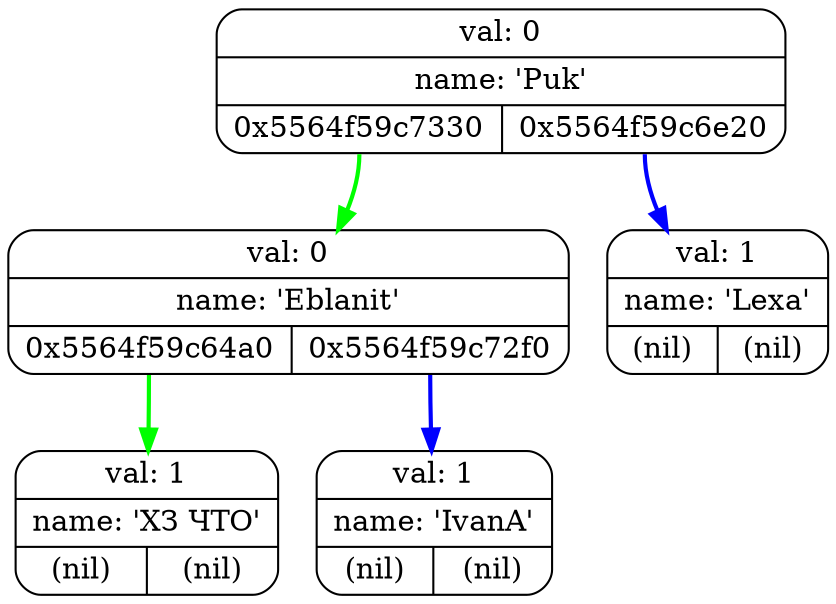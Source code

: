digraph G{
   rankdir=TB;
   NODE0x5564f59c64a0[pin=true,shape="Mrecord",label="{val: 1 | name: 'ХЗ ЧТО' | {<left> (nil) | <right> (nil)}}"];
   NODE0x5564f59c6e20[pin=true,shape="Mrecord",label="{val: 1 | name: 'Lexa' | {<left> (nil) | <right> (nil)}}"];
   NODE0x5564f59c6e60[pin=true,shape="Mrecord",label="{val: 0 | name: 'Puk' | {<left> 0x5564f59c7330 | <right> 0x5564f59c6e20}}"];
   NODE0x5564f59c72f0[pin=true,shape="Mrecord",label="{val: 1 | name: 'IvanA' | {<left> (nil) | <right> (nil)}}"];
   NODE0x5564f59c7330[pin=true,shape="Mrecord",label="{val: 0 | name: 'Eblanit' | {<left> 0x5564f59c64a0 | <right> 0x5564f59c72f0}}"];
   NODE0x5564f59c6e60:left -> NODE0x5564f59c7330 [color="green",penwidth=2];
   NODE0x5564f59c6e60:right -> NODE0x5564f59c6e20 [color="blue",penwidth=2];
   NODE0x5564f59c7330:left -> NODE0x5564f59c64a0 [color="green",penwidth=2];
   NODE0x5564f59c7330:right -> NODE0x5564f59c72f0 [color="blue",penwidth=2];
}